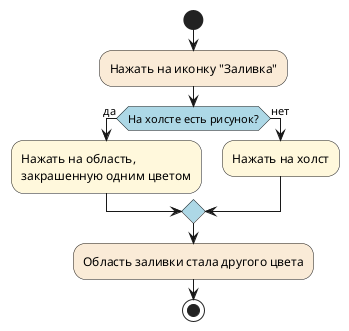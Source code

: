 @startuml

skinparam activity {
    DiamondBackgroundColor LightBlue
}
start

#AntiqueWhite:Нажать на иконку "Заливка";
if (На холсте есть рисунок?) then (да)
#Cornsilk:Нажать на область,
закрашенную одним цветом;
else (нет)
#Cornsilk:Нажать на холст;
endif
#AntiqueWhite:Область заливки стала другого цвета;
stop
@enduml

